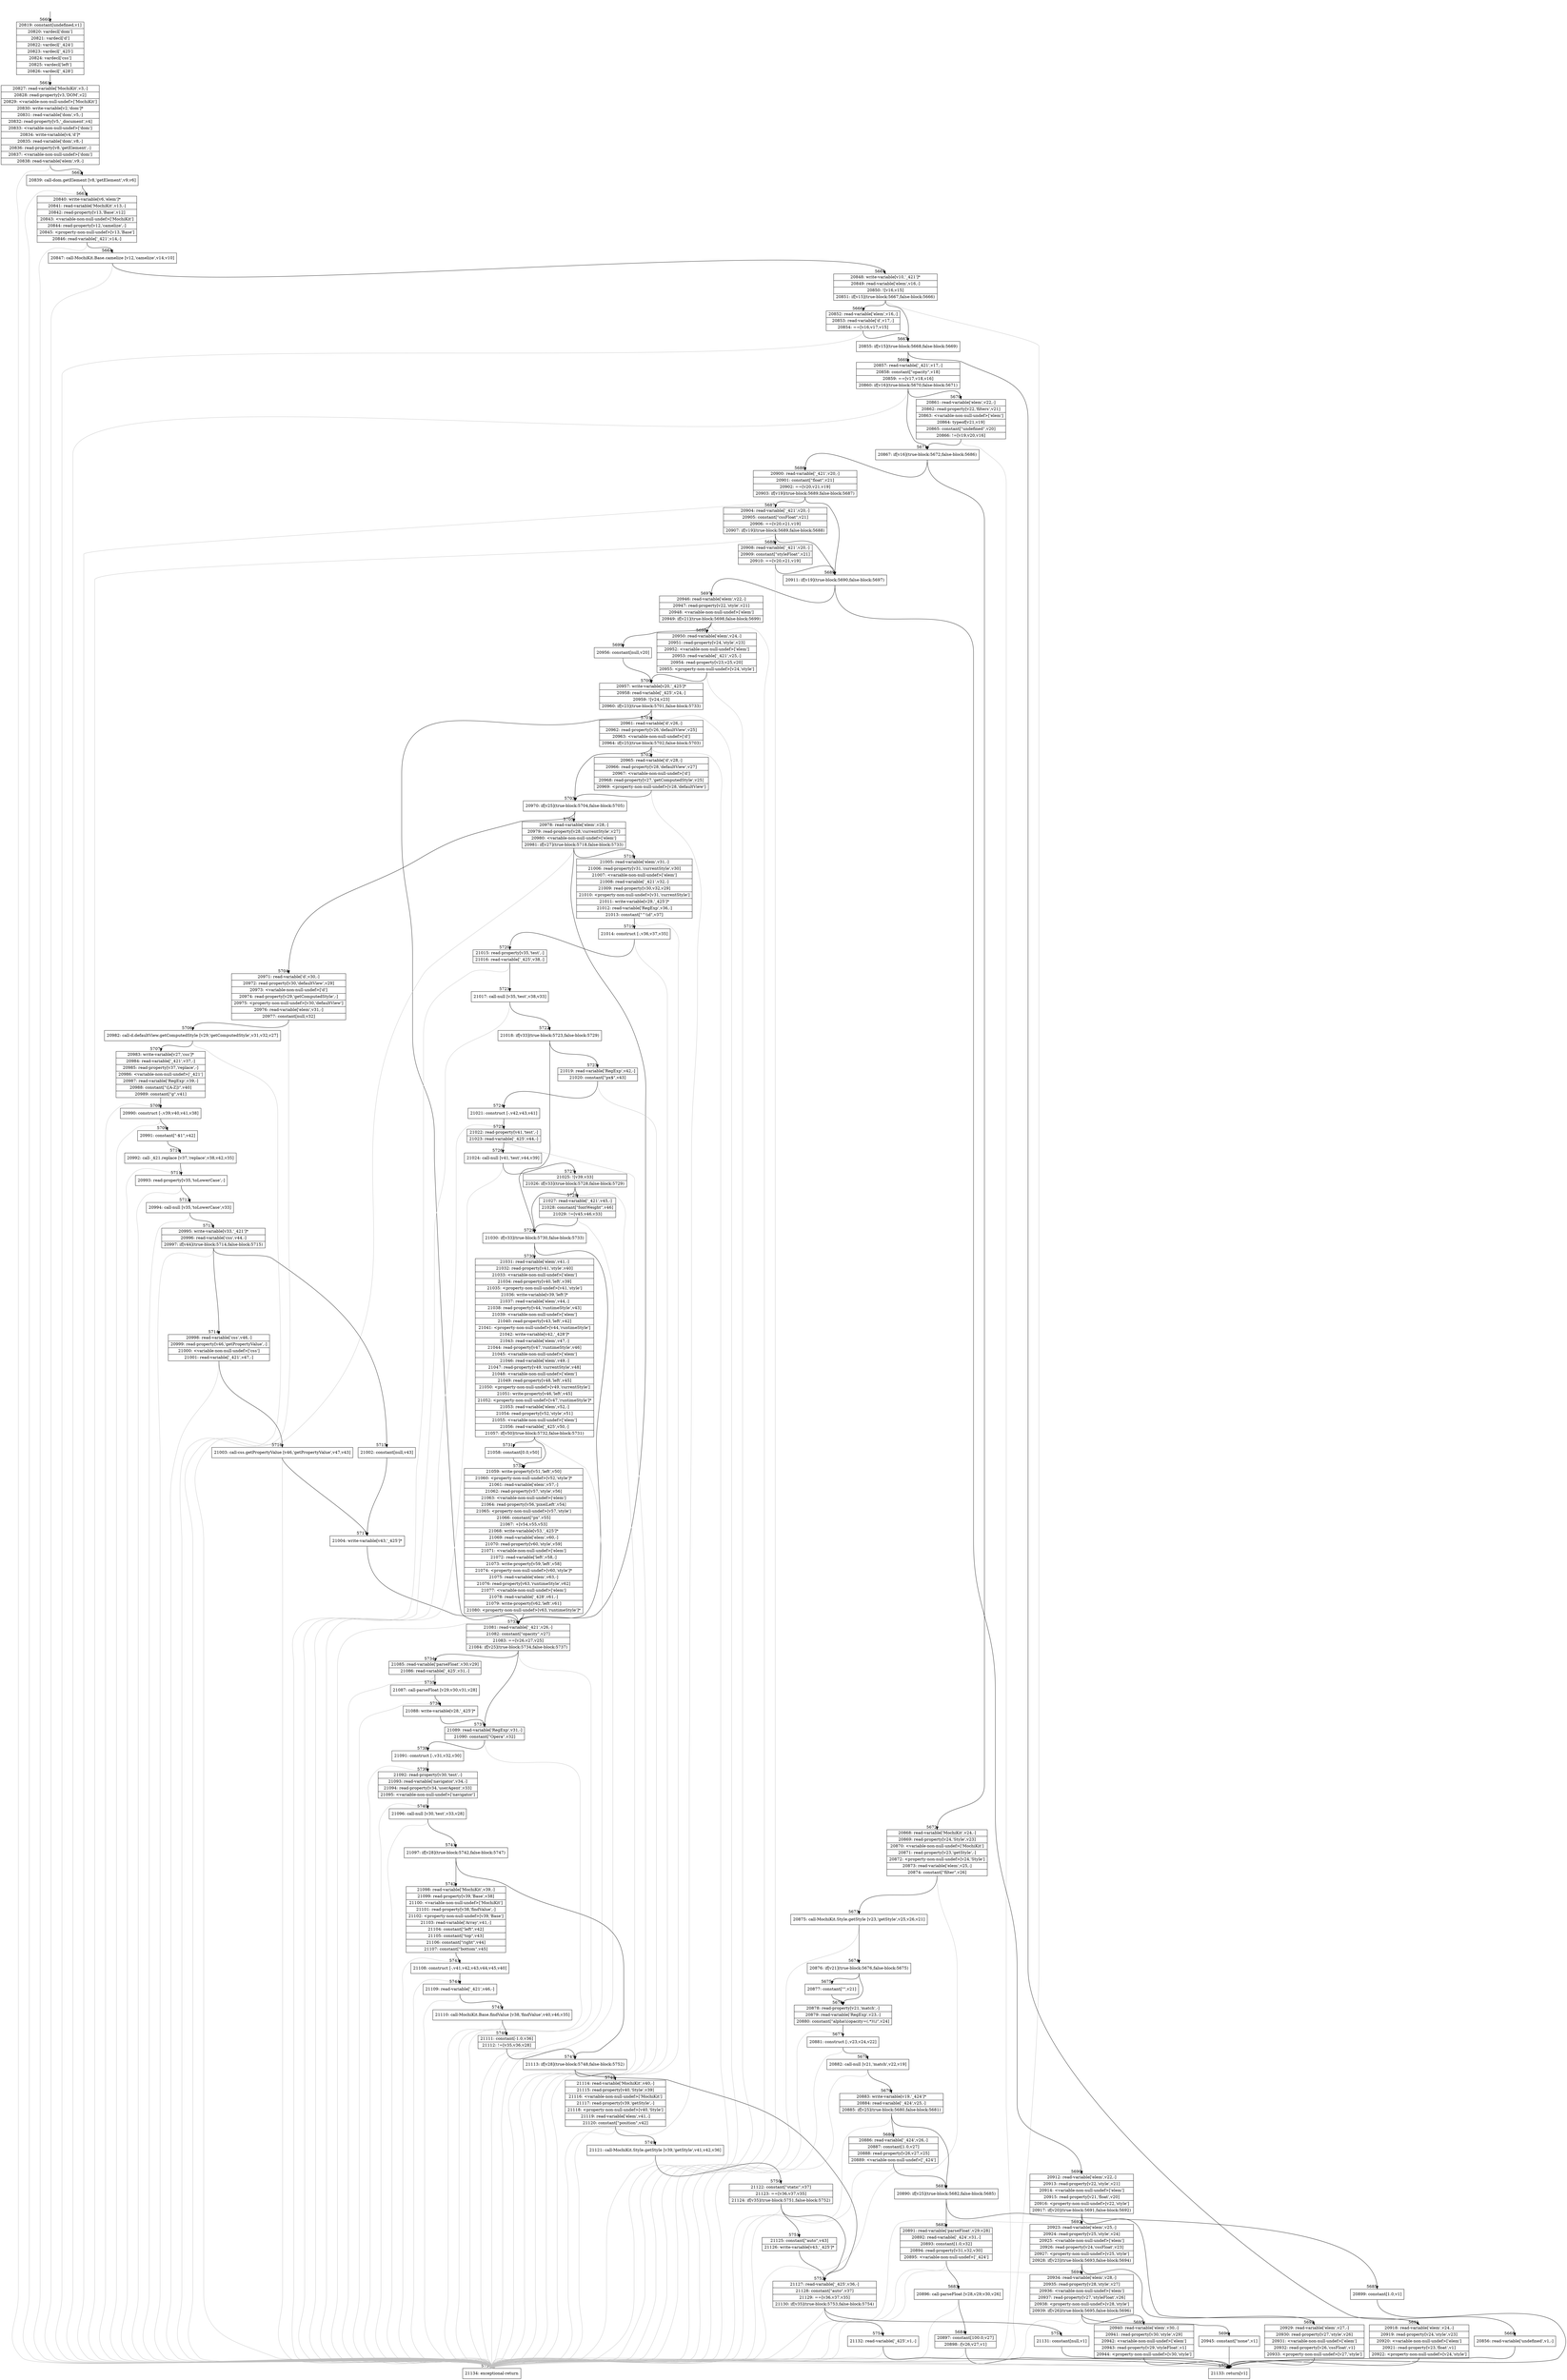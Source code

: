 digraph {
rankdir="TD"
BB_entry397[shape=none,label=""];
BB_entry397 -> BB5660 [tailport=s, headport=n, headlabel="    5660"]
BB5660 [shape=record label="{20819: constant[undefined,v1]|20820: vardecl['dom']|20821: vardecl['d']|20822: vardecl['_424']|20823: vardecl['_425']|20824: vardecl['css']|20825: vardecl['left']|20826: vardecl['_428']}" ] 
BB5660 -> BB5661 [tailport=s, headport=n, headlabel="      5661"]
BB5661 [shape=record label="{20827: read-variable['MochiKit',v3,-]|20828: read-property[v3,'DOM',v2]|20829: \<variable-non-null-undef\>['MochiKit']|20830: write-variable[v2,'dom']*|20831: read-variable['dom',v5,-]|20832: read-property[v5,'_document',v4]|20833: \<variable-non-null-undef\>['dom']|20834: write-variable[v4,'d']*|20835: read-variable['dom',v8,-]|20836: read-property[v8,'getElement',-]|20837: \<variable-non-null-undef\>['dom']|20838: read-variable['elem',v9,-]}" ] 
BB5661 -> BB5662 [tailport=s, headport=n, headlabel="      5662"]
BB5661 -> BB5756 [tailport=s, headport=n, color=gray, headlabel="      5756"]
BB5662 [shape=record label="{20839: call-dom.getElement [v8,'getElement',v9,v6]}" ] 
BB5662 -> BB5663 [tailport=s, headport=n, headlabel="      5663"]
BB5662 -> BB5756 [tailport=s, headport=n, color=gray]
BB5663 [shape=record label="{20840: write-variable[v6,'elem']*|20841: read-variable['MochiKit',v13,-]|20842: read-property[v13,'Base',v12]|20843: \<variable-non-null-undef\>['MochiKit']|20844: read-property[v12,'camelize',-]|20845: \<property-non-null-undef\>[v13,'Base']|20846: read-variable['_421',v14,-]}" ] 
BB5663 -> BB5664 [tailport=s, headport=n, headlabel="      5664"]
BB5663 -> BB5756 [tailport=s, headport=n, color=gray]
BB5664 [shape=record label="{20847: call-MochiKit.Base.camelize [v12,'camelize',v14,v10]}" ] 
BB5664 -> BB5665 [tailport=s, headport=n, headlabel="      5665"]
BB5664 -> BB5756 [tailport=s, headport=n, color=gray]
BB5665 [shape=record label="{20848: write-variable[v10,'_421']*|20849: read-variable['elem',v16,-]|20850: ![v16,v15]|20851: if[v15](true-block:5667,false-block:5666)}" ] 
BB5665 -> BB5667 [tailport=s, headport=n, headlabel="      5667"]
BB5665 -> BB5666 [tailport=s, headport=n, headlabel="      5666"]
BB5665 -> BB5756 [tailport=s, headport=n, color=gray]
BB5666 [shape=record label="{20852: read-variable['elem',v16,-]|20853: read-variable['d',v17,-]|20854: ==[v16,v17,v15]}" ] 
BB5666 -> BB5667 [tailport=s, headport=n]
BB5666 -> BB5756 [tailport=s, headport=n, color=gray]
BB5667 [shape=record label="{20855: if[v15](true-block:5668,false-block:5669)}" ] 
BB5667 -> BB5668 [tailport=s, headport=n, headlabel="      5668"]
BB5667 -> BB5669 [tailport=s, headport=n, headlabel="      5669"]
BB5668 [shape=record label="{20856: read-variable['undefined',v1,-]}" ] 
BB5668 -> BB5755 [tailport=s, headport=n, headlabel="      5755"]
BB5668 -> BB5756 [tailport=s, headport=n, color=gray]
BB5669 [shape=record label="{20857: read-variable['_421',v17,-]|20858: constant[\"opacity\",v18]|20859: ==[v17,v18,v16]|20860: if[v16](true-block:5670,false-block:5671)}" ] 
BB5669 -> BB5671 [tailport=s, headport=n, headlabel="      5671"]
BB5669 -> BB5670 [tailport=s, headport=n, headlabel="      5670"]
BB5669 -> BB5756 [tailport=s, headport=n, color=gray]
BB5670 [shape=record label="{20861: read-variable['elem',v22,-]|20862: read-property[v22,'filters',v21]|20863: \<variable-non-null-undef\>['elem']|20864: typeof[v21,v19]|20865: constant[\"undefined\",v20]|20866: !=[v19,v20,v16]}" ] 
BB5670 -> BB5671 [tailport=s, headport=n]
BB5670 -> BB5756 [tailport=s, headport=n, color=gray]
BB5671 [shape=record label="{20867: if[v16](true-block:5672,false-block:5686)}" ] 
BB5671 -> BB5672 [tailport=s, headport=n, headlabel="      5672"]
BB5671 -> BB5686 [tailport=s, headport=n, headlabel="      5686"]
BB5672 [shape=record label="{20868: read-variable['MochiKit',v24,-]|20869: read-property[v24,'Style',v23]|20870: \<variable-non-null-undef\>['MochiKit']|20871: read-property[v23,'getStyle',-]|20872: \<property-non-null-undef\>[v24,'Style']|20873: read-variable['elem',v25,-]|20874: constant[\"filter\",v26]}" ] 
BB5672 -> BB5673 [tailport=s, headport=n, headlabel="      5673"]
BB5672 -> BB5756 [tailport=s, headport=n, color=gray]
BB5673 [shape=record label="{20875: call-MochiKit.Style.getStyle [v23,'getStyle',v25,v26,v21]}" ] 
BB5673 -> BB5674 [tailport=s, headport=n, headlabel="      5674"]
BB5673 -> BB5756 [tailport=s, headport=n, color=gray]
BB5674 [shape=record label="{20876: if[v21](true-block:5676,false-block:5675)}" ] 
BB5674 -> BB5676 [tailport=s, headport=n, headlabel="      5676"]
BB5674 -> BB5675 [tailport=s, headport=n, headlabel="      5675"]
BB5675 [shape=record label="{20877: constant[\"\",v21]}" ] 
BB5675 -> BB5676 [tailport=s, headport=n]
BB5676 [shape=record label="{20878: read-property[v21,'match',-]|20879: read-variable['RegExp',v23,-]|20880: constant[\"alpha\\\\(opacity=(.*)\\\\)\",v24]}" ] 
BB5676 -> BB5677 [tailport=s, headport=n, headlabel="      5677"]
BB5676 -> BB5756 [tailport=s, headport=n, color=gray]
BB5677 [shape=record label="{20881: construct [-,v23,v24,v22]}" ] 
BB5677 -> BB5678 [tailport=s, headport=n, headlabel="      5678"]
BB5677 -> BB5756 [tailport=s, headport=n, color=gray]
BB5678 [shape=record label="{20882: call-null [v21,'match',v22,v19]}" ] 
BB5678 -> BB5679 [tailport=s, headport=n, headlabel="      5679"]
BB5678 -> BB5756 [tailport=s, headport=n, color=gray]
BB5679 [shape=record label="{20883: write-variable[v19,'_424']*|20884: read-variable['_424',v25,-]|20885: if[v25](true-block:5680,false-block:5681)}" ] 
BB5679 -> BB5681 [tailport=s, headport=n, headlabel="      5681"]
BB5679 -> BB5680 [tailport=s, headport=n, headlabel="      5680"]
BB5679 -> BB5756 [tailport=s, headport=n, color=gray]
BB5680 [shape=record label="{20886: read-variable['_424',v26,-]|20887: constant[1.0,v27]|20888: read-property[v26,v27,v25]|20889: \<variable-non-null-undef\>['_424']}" ] 
BB5680 -> BB5681 [tailport=s, headport=n]
BB5680 -> BB5756 [tailport=s, headport=n, color=gray]
BB5681 [shape=record label="{20890: if[v25](true-block:5682,false-block:5685)}" ] 
BB5681 -> BB5682 [tailport=s, headport=n, headlabel="      5682"]
BB5681 -> BB5685 [tailport=s, headport=n, headlabel="      5685"]
BB5682 [shape=record label="{20891: read-variable['parseFloat',v29,v28]|20892: read-variable['_424',v31,-]|20893: constant[1.0,v32]|20894: read-property[v31,v32,v30]|20895: \<variable-non-null-undef\>['_424']}" ] 
BB5682 -> BB5683 [tailport=s, headport=n, headlabel="      5683"]
BB5682 -> BB5756 [tailport=s, headport=n, color=gray]
BB5683 [shape=record label="{20896: call-parseFloat [v28,v29,v30,v26]}" ] 
BB5683 -> BB5684 [tailport=s, headport=n, headlabel="      5684"]
BB5683 -> BB5756 [tailport=s, headport=n, color=gray]
BB5684 [shape=record label="{20897: constant[100.0,v27]|20898: /[v26,v27,v1]}" ] 
BB5684 -> BB5755 [tailport=s, headport=n]
BB5684 -> BB5756 [tailport=s, headport=n, color=gray]
BB5685 [shape=record label="{20899: constant[1.0,v1]}" ] 
BB5685 -> BB5755 [tailport=s, headport=n]
BB5686 [shape=record label="{20900: read-variable['_421',v20,-]|20901: constant[\"float\",v21]|20902: ==[v20,v21,v19]|20903: if[v19](true-block:5689,false-block:5687)}" ] 
BB5686 -> BB5689 [tailport=s, headport=n, headlabel="      5689"]
BB5686 -> BB5687 [tailport=s, headport=n, headlabel="      5687"]
BB5686 -> BB5756 [tailport=s, headport=n, color=gray]
BB5687 [shape=record label="{20904: read-variable['_421',v20,-]|20905: constant[\"cssFloat\",v21]|20906: ==[v20,v21,v19]|20907: if[v19](true-block:5689,false-block:5688)}" ] 
BB5687 -> BB5689 [tailport=s, headport=n]
BB5687 -> BB5688 [tailport=s, headport=n, headlabel="      5688"]
BB5687 -> BB5756 [tailport=s, headport=n, color=gray]
BB5688 [shape=record label="{20908: read-variable['_421',v20,-]|20909: constant[\"styleFloat\",v21]|20910: ==[v20,v21,v19]}" ] 
BB5688 -> BB5689 [tailport=s, headport=n]
BB5688 -> BB5756 [tailport=s, headport=n, color=gray]
BB5689 [shape=record label="{20911: if[v19](true-block:5690,false-block:5697)}" ] 
BB5689 -> BB5690 [tailport=s, headport=n, headlabel="      5690"]
BB5689 -> BB5697 [tailport=s, headport=n, headlabel="      5697"]
BB5690 [shape=record label="{20912: read-variable['elem',v22,-]|20913: read-property[v22,'style',v21]|20914: \<variable-non-null-undef\>['elem']|20915: read-property[v21,'float',v20]|20916: \<property-non-null-undef\>[v22,'style']|20917: if[v20](true-block:5691,false-block:5692)}" ] 
BB5690 -> BB5691 [tailport=s, headport=n, headlabel="      5691"]
BB5690 -> BB5692 [tailport=s, headport=n, headlabel="      5692"]
BB5690 -> BB5756 [tailport=s, headport=n, color=gray]
BB5691 [shape=record label="{20918: read-variable['elem',v24,-]|20919: read-property[v24,'style',v23]|20920: \<variable-non-null-undef\>['elem']|20921: read-property[v23,'float',v1]|20922: \<property-non-null-undef\>[v24,'style']}" ] 
BB5691 -> BB5755 [tailport=s, headport=n]
BB5691 -> BB5756 [tailport=s, headport=n, color=gray]
BB5692 [shape=record label="{20923: read-variable['elem',v25,-]|20924: read-property[v25,'style',v24]|20925: \<variable-non-null-undef\>['elem']|20926: read-property[v24,'cssFloat',v23]|20927: \<property-non-null-undef\>[v25,'style']|20928: if[v23](true-block:5693,false-block:5694)}" ] 
BB5692 -> BB5693 [tailport=s, headport=n, headlabel="      5693"]
BB5692 -> BB5694 [tailport=s, headport=n, headlabel="      5694"]
BB5692 -> BB5756 [tailport=s, headport=n, color=gray]
BB5693 [shape=record label="{20929: read-variable['elem',v27,-]|20930: read-property[v27,'style',v26]|20931: \<variable-non-null-undef\>['elem']|20932: read-property[v26,'cssFloat',v1]|20933: \<property-non-null-undef\>[v27,'style']}" ] 
BB5693 -> BB5755 [tailport=s, headport=n]
BB5693 -> BB5756 [tailport=s, headport=n, color=gray]
BB5694 [shape=record label="{20934: read-variable['elem',v28,-]|20935: read-property[v28,'style',v27]|20936: \<variable-non-null-undef\>['elem']|20937: read-property[v27,'styleFloat',v26]|20938: \<property-non-null-undef\>[v28,'style']|20939: if[v26](true-block:5695,false-block:5696)}" ] 
BB5694 -> BB5695 [tailport=s, headport=n, headlabel="      5695"]
BB5694 -> BB5696 [tailport=s, headport=n, headlabel="      5696"]
BB5694 -> BB5756 [tailport=s, headport=n, color=gray]
BB5695 [shape=record label="{20940: read-variable['elem',v30,-]|20941: read-property[v30,'style',v29]|20942: \<variable-non-null-undef\>['elem']|20943: read-property[v29,'styleFloat',v1]|20944: \<property-non-null-undef\>[v30,'style']}" ] 
BB5695 -> BB5755 [tailport=s, headport=n]
BB5695 -> BB5756 [tailport=s, headport=n, color=gray]
BB5696 [shape=record label="{20945: constant[\"none\",v1]}" ] 
BB5696 -> BB5755 [tailport=s, headport=n]
BB5697 [shape=record label="{20946: read-variable['elem',v22,-]|20947: read-property[v22,'style',v21]|20948: \<variable-non-null-undef\>['elem']|20949: if[v21](true-block:5698,false-block:5699)}" ] 
BB5697 -> BB5698 [tailport=s, headport=n, headlabel="      5698"]
BB5697 -> BB5699 [tailport=s, headport=n, headlabel="      5699"]
BB5697 -> BB5756 [tailport=s, headport=n, color=gray]
BB5698 [shape=record label="{20950: read-variable['elem',v24,-]|20951: read-property[v24,'style',v23]|20952: \<variable-non-null-undef\>['elem']|20953: read-variable['_421',v25,-]|20954: read-property[v23,v25,v20]|20955: \<property-non-null-undef\>[v24,'style']}" ] 
BB5698 -> BB5700 [tailport=s, headport=n, headlabel="      5700"]
BB5698 -> BB5756 [tailport=s, headport=n, color=gray]
BB5699 [shape=record label="{20956: constant[null,v20]}" ] 
BB5699 -> BB5700 [tailport=s, headport=n]
BB5700 [shape=record label="{20957: write-variable[v20,'_425']*|20958: read-variable['_425',v24,-]|20959: ![v24,v23]|20960: if[v23](true-block:5701,false-block:5733)}" ] 
BB5700 -> BB5701 [tailport=s, headport=n, headlabel="      5701"]
BB5700 -> BB5733 [tailport=s, headport=n, headlabel="      5733"]
BB5700 -> BB5756 [tailport=s, headport=n, color=gray]
BB5701 [shape=record label="{20961: read-variable['d',v26,-]|20962: read-property[v26,'defaultView',v25]|20963: \<variable-non-null-undef\>['d']|20964: if[v25](true-block:5702,false-block:5703)}" ] 
BB5701 -> BB5703 [tailport=s, headport=n, headlabel="      5703"]
BB5701 -> BB5702 [tailport=s, headport=n, headlabel="      5702"]
BB5701 -> BB5756 [tailport=s, headport=n, color=gray]
BB5702 [shape=record label="{20965: read-variable['d',v28,-]|20966: read-property[v28,'defaultView',v27]|20967: \<variable-non-null-undef\>['d']|20968: read-property[v27,'getComputedStyle',v25]|20969: \<property-non-null-undef\>[v28,'defaultView']}" ] 
BB5702 -> BB5703 [tailport=s, headport=n]
BB5702 -> BB5756 [tailport=s, headport=n, color=gray]
BB5703 [shape=record label="{20970: if[v25](true-block:5704,false-block:5705)}" ] 
BB5703 -> BB5704 [tailport=s, headport=n, headlabel="      5704"]
BB5703 -> BB5705 [tailport=s, headport=n, headlabel="      5705"]
BB5704 [shape=record label="{20971: read-variable['d',v30,-]|20972: read-property[v30,'defaultView',v29]|20973: \<variable-non-null-undef\>['d']|20974: read-property[v29,'getComputedStyle',-]|20975: \<property-non-null-undef\>[v30,'defaultView']|20976: read-variable['elem',v31,-]|20977: constant[null,v32]}" ] 
BB5704 -> BB5706 [tailport=s, headport=n, headlabel="      5706"]
BB5704 -> BB5756 [tailport=s, headport=n, color=gray]
BB5705 [shape=record label="{20978: read-variable['elem',v28,-]|20979: read-property[v28,'currentStyle',v27]|20980: \<variable-non-null-undef\>['elem']|20981: if[v27](true-block:5718,false-block:5733)}" ] 
BB5705 -> BB5718 [tailport=s, headport=n, headlabel="      5718"]
BB5705 -> BB5733 [tailport=s, headport=n]
BB5705 -> BB5756 [tailport=s, headport=n, color=gray]
BB5706 [shape=record label="{20982: call-d.defaultView.getComputedStyle [v29,'getComputedStyle',v31,v32,v27]}" ] 
BB5706 -> BB5707 [tailport=s, headport=n, headlabel="      5707"]
BB5706 -> BB5756 [tailport=s, headport=n, color=gray]
BB5707 [shape=record label="{20983: write-variable[v27,'css']*|20984: read-variable['_421',v37,-]|20985: read-property[v37,'replace',-]|20986: \<variable-non-null-undef\>['_421']|20987: read-variable['RegExp',v39,-]|20988: constant[\"([A-Z])\",v40]|20989: constant[\"g\",v41]}" ] 
BB5707 -> BB5708 [tailport=s, headport=n, headlabel="      5708"]
BB5707 -> BB5756 [tailport=s, headport=n, color=gray]
BB5708 [shape=record label="{20990: construct [-,v39,v40,v41,v38]}" ] 
BB5708 -> BB5709 [tailport=s, headport=n, headlabel="      5709"]
BB5708 -> BB5756 [tailport=s, headport=n, color=gray]
BB5709 [shape=record label="{20991: constant[\"-$1\",v42]}" ] 
BB5709 -> BB5710 [tailport=s, headport=n, headlabel="      5710"]
BB5710 [shape=record label="{20992: call-_421.replace [v37,'replace',v38,v42,v35]}" ] 
BB5710 -> BB5711 [tailport=s, headport=n, headlabel="      5711"]
BB5710 -> BB5756 [tailport=s, headport=n, color=gray]
BB5711 [shape=record label="{20993: read-property[v35,'toLowerCase',-]}" ] 
BB5711 -> BB5712 [tailport=s, headport=n, headlabel="      5712"]
BB5711 -> BB5756 [tailport=s, headport=n, color=gray]
BB5712 [shape=record label="{20994: call-null [v35,'toLowerCase',v33]}" ] 
BB5712 -> BB5713 [tailport=s, headport=n, headlabel="      5713"]
BB5712 -> BB5756 [tailport=s, headport=n, color=gray]
BB5713 [shape=record label="{20995: write-variable[v33,'_421']*|20996: read-variable['css',v44,-]|20997: if[v44](true-block:5714,false-block:5715)}" ] 
BB5713 -> BB5714 [tailport=s, headport=n, headlabel="      5714"]
BB5713 -> BB5715 [tailport=s, headport=n, headlabel="      5715"]
BB5713 -> BB5756 [tailport=s, headport=n, color=gray]
BB5714 [shape=record label="{20998: read-variable['css',v46,-]|20999: read-property[v46,'getPropertyValue',-]|21000: \<variable-non-null-undef\>['css']|21001: read-variable['_421',v47,-]}" ] 
BB5714 -> BB5716 [tailport=s, headport=n, headlabel="      5716"]
BB5714 -> BB5756 [tailport=s, headport=n, color=gray]
BB5715 [shape=record label="{21002: constant[null,v43]}" ] 
BB5715 -> BB5717 [tailport=s, headport=n, headlabel="      5717"]
BB5716 [shape=record label="{21003: call-css.getPropertyValue [v46,'getPropertyValue',v47,v43]}" ] 
BB5716 -> BB5717 [tailport=s, headport=n]
BB5716 -> BB5756 [tailport=s, headport=n, color=gray]
BB5717 [shape=record label="{21004: write-variable[v43,'_425']*}" ] 
BB5717 -> BB5733 [tailport=s, headport=n]
BB5718 [shape=record label="{21005: read-variable['elem',v31,-]|21006: read-property[v31,'currentStyle',v30]|21007: \<variable-non-null-undef\>['elem']|21008: read-variable['_421',v32,-]|21009: read-property[v30,v32,v29]|21010: \<property-non-null-undef\>[v31,'currentStyle']|21011: write-variable[v29,'_425']*|21012: read-variable['RegExp',v36,-]|21013: constant[\"^\\\\d\",v37]}" ] 
BB5718 -> BB5719 [tailport=s, headport=n, headlabel="      5719"]
BB5718 -> BB5756 [tailport=s, headport=n, color=gray]
BB5719 [shape=record label="{21014: construct [-,v36,v37,v35]}" ] 
BB5719 -> BB5720 [tailport=s, headport=n, headlabel="      5720"]
BB5719 -> BB5756 [tailport=s, headport=n, color=gray]
BB5720 [shape=record label="{21015: read-property[v35,'test',-]|21016: read-variable['_425',v38,-]}" ] 
BB5720 -> BB5721 [tailport=s, headport=n, headlabel="      5721"]
BB5720 -> BB5756 [tailport=s, headport=n, color=gray]
BB5721 [shape=record label="{21017: call-null [v35,'test',v38,v33]}" ] 
BB5721 -> BB5722 [tailport=s, headport=n, headlabel="      5722"]
BB5721 -> BB5756 [tailport=s, headport=n, color=gray]
BB5722 [shape=record label="{21018: if[v33](true-block:5723,false-block:5729)}" ] 
BB5722 -> BB5729 [tailport=s, headport=n, headlabel="      5729"]
BB5722 -> BB5723 [tailport=s, headport=n, headlabel="      5723"]
BB5723 [shape=record label="{21019: read-variable['RegExp',v42,-]|21020: constant[\"px$\",v43]}" ] 
BB5723 -> BB5724 [tailport=s, headport=n, headlabel="      5724"]
BB5723 -> BB5756 [tailport=s, headport=n, color=gray]
BB5724 [shape=record label="{21021: construct [-,v42,v43,v41]}" ] 
BB5724 -> BB5725 [tailport=s, headport=n, headlabel="      5725"]
BB5724 -> BB5756 [tailport=s, headport=n, color=gray]
BB5725 [shape=record label="{21022: read-property[v41,'test',-]|21023: read-variable['_425',v44,-]}" ] 
BB5725 -> BB5726 [tailport=s, headport=n, headlabel="      5726"]
BB5725 -> BB5756 [tailport=s, headport=n, color=gray]
BB5726 [shape=record label="{21024: call-null [v41,'test',v44,v39]}" ] 
BB5726 -> BB5727 [tailport=s, headport=n, headlabel="      5727"]
BB5726 -> BB5756 [tailport=s, headport=n, color=gray]
BB5727 [shape=record label="{21025: ![v39,v33]|21026: if[v33](true-block:5728,false-block:5729)}" ] 
BB5727 -> BB5729 [tailport=s, headport=n]
BB5727 -> BB5728 [tailport=s, headport=n, headlabel="      5728"]
BB5727 -> BB5756 [tailport=s, headport=n, color=gray]
BB5728 [shape=record label="{21027: read-variable['_421',v45,-]|21028: constant[\"fontWeight\",v46]|21029: !=[v45,v46,v33]}" ] 
BB5728 -> BB5729 [tailport=s, headport=n]
BB5728 -> BB5756 [tailport=s, headport=n, color=gray]
BB5729 [shape=record label="{21030: if[v33](true-block:5730,false-block:5733)}" ] 
BB5729 -> BB5730 [tailport=s, headport=n, headlabel="      5730"]
BB5729 -> BB5733 [tailport=s, headport=n]
BB5730 [shape=record label="{21031: read-variable['elem',v41,-]|21032: read-property[v41,'style',v40]|21033: \<variable-non-null-undef\>['elem']|21034: read-property[v40,'left',v39]|21035: \<property-non-null-undef\>[v41,'style']|21036: write-variable[v39,'left']*|21037: read-variable['elem',v44,-]|21038: read-property[v44,'runtimeStyle',v43]|21039: \<variable-non-null-undef\>['elem']|21040: read-property[v43,'left',v42]|21041: \<property-non-null-undef\>[v44,'runtimeStyle']|21042: write-variable[v42,'_428']*|21043: read-variable['elem',v47,-]|21044: read-property[v47,'runtimeStyle',v46]|21045: \<variable-non-null-undef\>['elem']|21046: read-variable['elem',v49,-]|21047: read-property[v49,'currentStyle',v48]|21048: \<variable-non-null-undef\>['elem']|21049: read-property[v48,'left',v45]|21050: \<property-non-null-undef\>[v49,'currentStyle']|21051: write-property[v46,'left',v45]|21052: \<property-non-null-undef\>[v47,'runtimeStyle']*|21053: read-variable['elem',v52,-]|21054: read-property[v52,'style',v51]|21055: \<variable-non-null-undef\>['elem']|21056: read-variable['_425',v50,-]|21057: if[v50](true-block:5732,false-block:5731)}" ] 
BB5730 -> BB5732 [tailport=s, headport=n, headlabel="      5732"]
BB5730 -> BB5731 [tailport=s, headport=n, headlabel="      5731"]
BB5730 -> BB5756 [tailport=s, headport=n, color=gray]
BB5731 [shape=record label="{21058: constant[0.0,v50]}" ] 
BB5731 -> BB5732 [tailport=s, headport=n]
BB5732 [shape=record label="{21059: write-property[v51,'left',v50]|21060: \<property-non-null-undef\>[v52,'style']*|21061: read-variable['elem',v57,-]|21062: read-property[v57,'style',v56]|21063: \<variable-non-null-undef\>['elem']|21064: read-property[v56,'pixelLeft',v54]|21065: \<property-non-null-undef\>[v57,'style']|21066: constant[\"px\",v55]|21067: +[v54,v55,v53]|21068: write-variable[v53,'_425']*|21069: read-variable['elem',v60,-]|21070: read-property[v60,'style',v59]|21071: \<variable-non-null-undef\>['elem']|21072: read-variable['left',v58,-]|21073: write-property[v59,'left',v58]|21074: \<property-non-null-undef\>[v60,'style']*|21075: read-variable['elem',v63,-]|21076: read-property[v63,'runtimeStyle',v62]|21077: \<variable-non-null-undef\>['elem']|21078: read-variable['_428',v61,-]|21079: write-property[v62,'left',v61]|21080: \<property-non-null-undef\>[v63,'runtimeStyle']*}" ] 
BB5732 -> BB5733 [tailport=s, headport=n]
BB5732 -> BB5756 [tailport=s, headport=n, color=gray]
BB5733 [shape=record label="{21081: read-variable['_421',v26,-]|21082: constant[\"opacity\",v27]|21083: ==[v26,v27,v25]|21084: if[v25](true-block:5734,false-block:5737)}" ] 
BB5733 -> BB5734 [tailport=s, headport=n, headlabel="      5734"]
BB5733 -> BB5737 [tailport=s, headport=n, headlabel="      5737"]
BB5733 -> BB5756 [tailport=s, headport=n, color=gray]
BB5734 [shape=record label="{21085: read-variable['parseFloat',v30,v29]|21086: read-variable['_425',v31,-]}" ] 
BB5734 -> BB5735 [tailport=s, headport=n, headlabel="      5735"]
BB5734 -> BB5756 [tailport=s, headport=n, color=gray]
BB5735 [shape=record label="{21087: call-parseFloat [v29,v30,v31,v28]}" ] 
BB5735 -> BB5736 [tailport=s, headport=n, headlabel="      5736"]
BB5735 -> BB5756 [tailport=s, headport=n, color=gray]
BB5736 [shape=record label="{21088: write-variable[v28,'_425']*}" ] 
BB5736 -> BB5737 [tailport=s, headport=n]
BB5737 [shape=record label="{21089: read-variable['RegExp',v31,-]|21090: constant[\"Opera\",v32]}" ] 
BB5737 -> BB5738 [tailport=s, headport=n, headlabel="      5738"]
BB5737 -> BB5756 [tailport=s, headport=n, color=gray]
BB5738 [shape=record label="{21091: construct [-,v31,v32,v30]}" ] 
BB5738 -> BB5739 [tailport=s, headport=n, headlabel="      5739"]
BB5738 -> BB5756 [tailport=s, headport=n, color=gray]
BB5739 [shape=record label="{21092: read-property[v30,'test',-]|21093: read-variable['navigator',v34,-]|21094: read-property[v34,'userAgent',v33]|21095: \<variable-non-null-undef\>['navigator']}" ] 
BB5739 -> BB5740 [tailport=s, headport=n, headlabel="      5740"]
BB5739 -> BB5756 [tailport=s, headport=n, color=gray]
BB5740 [shape=record label="{21096: call-null [v30,'test',v33,v28]}" ] 
BB5740 -> BB5741 [tailport=s, headport=n, headlabel="      5741"]
BB5740 -> BB5756 [tailport=s, headport=n, color=gray]
BB5741 [shape=record label="{21097: if[v28](true-block:5742,false-block:5747)}" ] 
BB5741 -> BB5747 [tailport=s, headport=n, headlabel="      5747"]
BB5741 -> BB5742 [tailport=s, headport=n, headlabel="      5742"]
BB5742 [shape=record label="{21098: read-variable['MochiKit',v39,-]|21099: read-property[v39,'Base',v38]|21100: \<variable-non-null-undef\>['MochiKit']|21101: read-property[v38,'findValue',-]|21102: \<property-non-null-undef\>[v39,'Base']|21103: read-variable['Array',v41,-]|21104: constant[\"left\",v42]|21105: constant[\"top\",v43]|21106: constant[\"right\",v44]|21107: constant[\"bottom\",v45]}" ] 
BB5742 -> BB5743 [tailport=s, headport=n, headlabel="      5743"]
BB5742 -> BB5756 [tailport=s, headport=n, color=gray]
BB5743 [shape=record label="{21108: construct [-,v41,v42,v43,v44,v45,v40]}" ] 
BB5743 -> BB5744 [tailport=s, headport=n, headlabel="      5744"]
BB5743 -> BB5756 [tailport=s, headport=n, color=gray]
BB5744 [shape=record label="{21109: read-variable['_421',v46,-]}" ] 
BB5744 -> BB5745 [tailport=s, headport=n, headlabel="      5745"]
BB5744 -> BB5756 [tailport=s, headport=n, color=gray]
BB5745 [shape=record label="{21110: call-MochiKit.Base.findValue [v38,'findValue',v40,v46,v35]}" ] 
BB5745 -> BB5746 [tailport=s, headport=n, headlabel="      5746"]
BB5745 -> BB5756 [tailport=s, headport=n, color=gray]
BB5746 [shape=record label="{21111: constant[-1.0,v36]|21112: !=[v35,v36,v28]}" ] 
BB5746 -> BB5747 [tailport=s, headport=n]
BB5746 -> BB5756 [tailport=s, headport=n, color=gray]
BB5747 [shape=record label="{21113: if[v28](true-block:5748,false-block:5752)}" ] 
BB5747 -> BB5748 [tailport=s, headport=n, headlabel="      5748"]
BB5747 -> BB5752 [tailport=s, headport=n, headlabel="      5752"]
BB5748 [shape=record label="{21114: read-variable['MochiKit',v40,-]|21115: read-property[v40,'Style',v39]|21116: \<variable-non-null-undef\>['MochiKit']|21117: read-property[v39,'getStyle',-]|21118: \<property-non-null-undef\>[v40,'Style']|21119: read-variable['elem',v41,-]|21120: constant[\"position\",v42]}" ] 
BB5748 -> BB5749 [tailport=s, headport=n, headlabel="      5749"]
BB5748 -> BB5756 [tailport=s, headport=n, color=gray]
BB5749 [shape=record label="{21121: call-MochiKit.Style.getStyle [v39,'getStyle',v41,v42,v36]}" ] 
BB5749 -> BB5750 [tailport=s, headport=n, headlabel="      5750"]
BB5749 -> BB5756 [tailport=s, headport=n, color=gray]
BB5750 [shape=record label="{21122: constant[\"static\",v37]|21123: ==[v36,v37,v35]|21124: if[v35](true-block:5751,false-block:5752)}" ] 
BB5750 -> BB5751 [tailport=s, headport=n, headlabel="      5751"]
BB5750 -> BB5752 [tailport=s, headport=n]
BB5750 -> BB5756 [tailport=s, headport=n, color=gray]
BB5751 [shape=record label="{21125: constant[\"auto\",v43]|21126: write-variable[v43,'_425']*}" ] 
BB5751 -> BB5752 [tailport=s, headport=n]
BB5752 [shape=record label="{21127: read-variable['_425',v36,-]|21128: constant[\"auto\",v37]|21129: ==[v36,v37,v35]|21130: if[v35](true-block:5753,false-block:5754)}" ] 
BB5752 -> BB5753 [tailport=s, headport=n, headlabel="      5753"]
BB5752 -> BB5754 [tailport=s, headport=n, headlabel="      5754"]
BB5752 -> BB5756 [tailport=s, headport=n, color=gray]
BB5753 [shape=record label="{21131: constant[null,v1]}" ] 
BB5753 -> BB5755 [tailport=s, headport=n]
BB5754 [shape=record label="{21132: read-variable['_425',v1,-]}" ] 
BB5754 -> BB5755 [tailport=s, headport=n]
BB5754 -> BB5756 [tailport=s, headport=n, color=gray]
BB5755 [shape=record label="{21133: return[v1]}" ] 
BB5756 [shape=record label="{21134: exceptional-return}" ] 
//#$~ 4028
}
